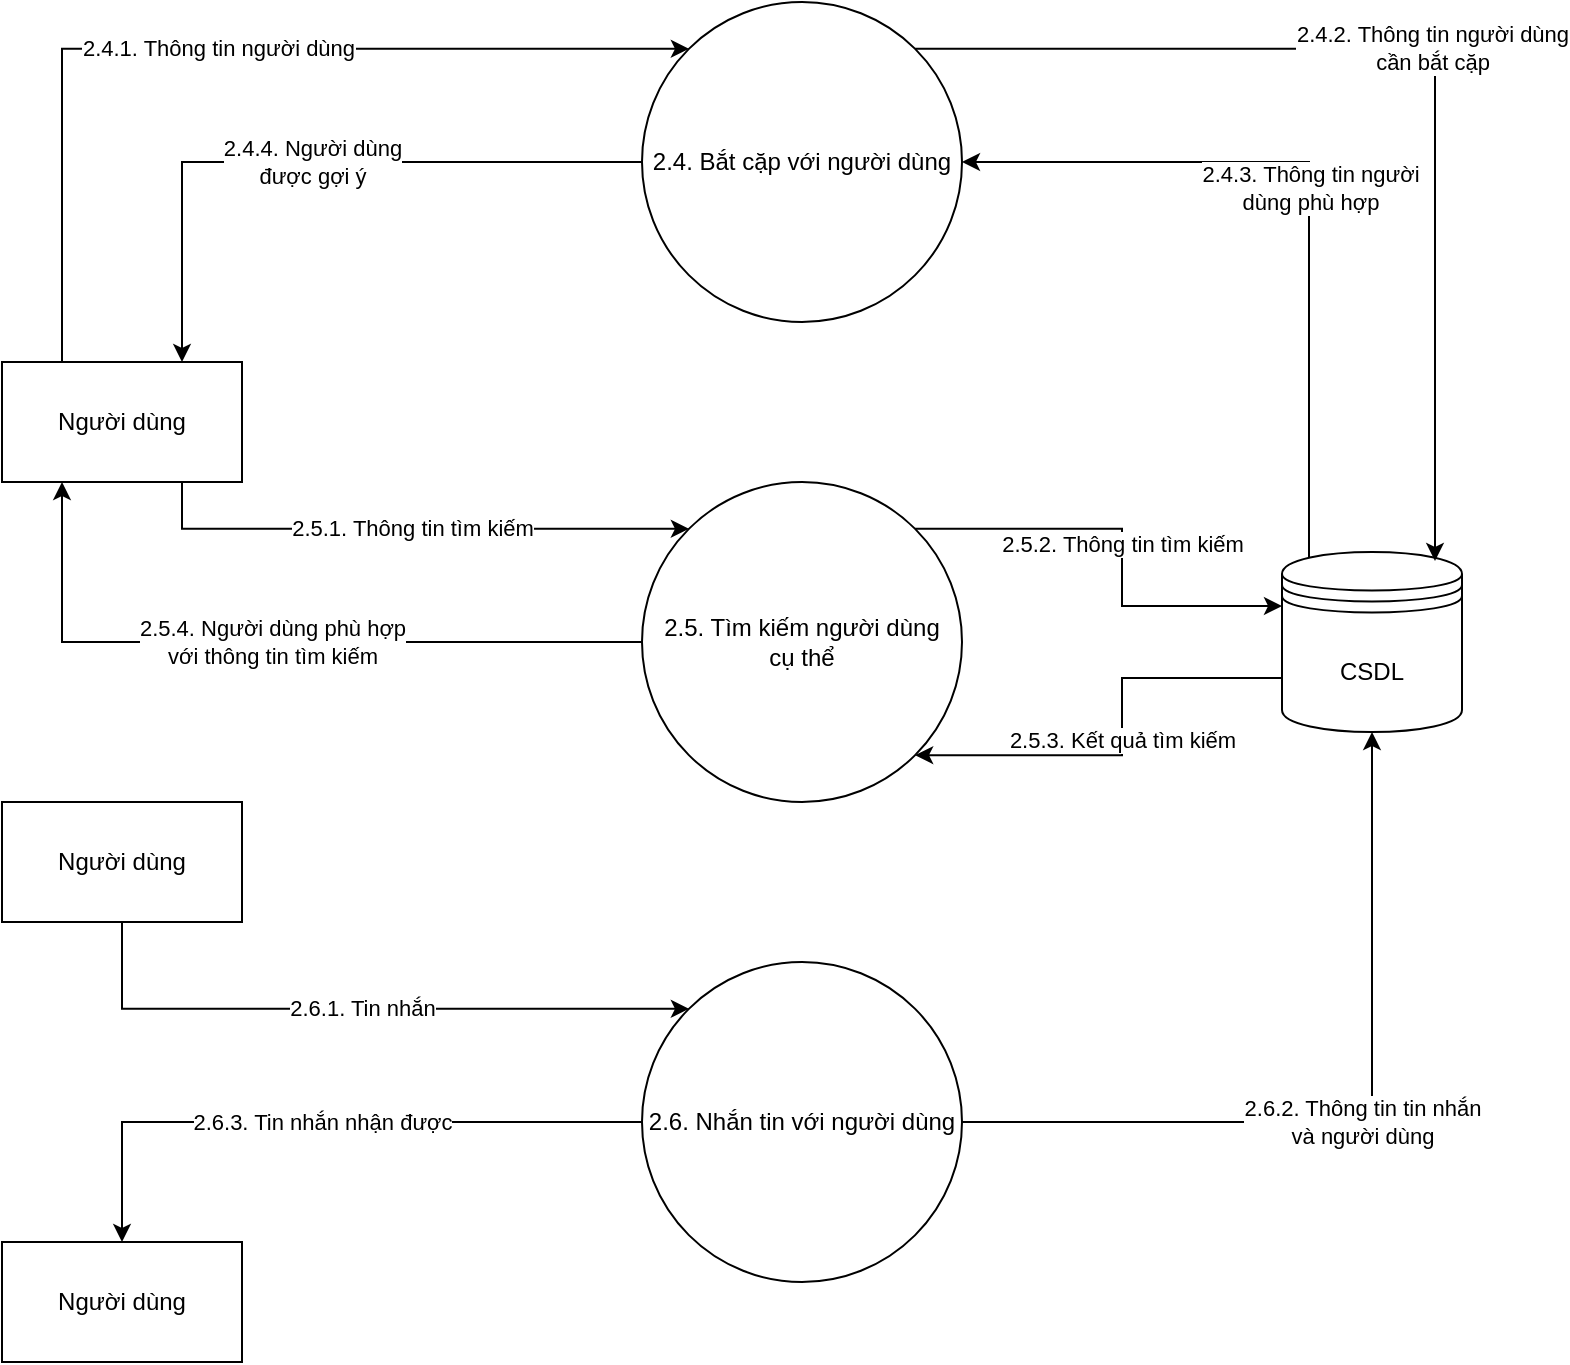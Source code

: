 <mxfile version="13.7.3" type="device"><diagram id="eOR5_-srcEoRwRIAMjtT" name="Page-1"><mxGraphModel dx="1086" dy="846" grid="1" gridSize="10" guides="1" tooltips="1" connect="1" arrows="1" fold="1" page="1" pageScale="1" pageWidth="850" pageHeight="1100" math="0" shadow="0"><root><mxCell id="0"/><mxCell id="1" parent="0"/><mxCell id="t-3Ix7KAdUIt1l8EwuDB-1" value="2.4.1. Thông tin người dùng" style="edgeStyle=orthogonalEdgeStyle;rounded=0;orthogonalLoop=1;jettySize=auto;html=1;exitX=0.25;exitY=0;exitDx=0;exitDy=0;entryX=0;entryY=0;entryDx=0;entryDy=0;" parent="1" source="zBEoTxyViTNBASUnuy_S-3" target="gHyEkzWjm9c6jiLPOtMP-1" edge="1"><mxGeometry relative="1" as="geometry"><Array as="points"><mxPoint x="70" y="63"/></Array></mxGeometry></mxCell><mxCell id="Ko9Z9SMajQo-_g5i3gSx-1" value="2.5.1. Thông tin tìm kiếm" style="edgeStyle=orthogonalEdgeStyle;rounded=0;orthogonalLoop=1;jettySize=auto;html=1;exitX=0.75;exitY=1;exitDx=0;exitDy=0;entryX=0;entryY=0;entryDx=0;entryDy=0;" parent="1" source="zBEoTxyViTNBASUnuy_S-3" target="zBEoTxyViTNBASUnuy_S-10" edge="1"><mxGeometry relative="1" as="geometry"/></mxCell><mxCell id="zBEoTxyViTNBASUnuy_S-3" value="Người dùng" style="rounded=0;whiteSpace=wrap;html=1;" parent="1" vertex="1"><mxGeometry x="40" y="220" width="120" height="60" as="geometry"/></mxCell><mxCell id="t-3Ix7KAdUIt1l8EwuDB-3" value="2.4.3. Thông tin người&lt;br&gt;dùng phù hợp" style="edgeStyle=orthogonalEdgeStyle;rounded=0;orthogonalLoop=1;jettySize=auto;html=1;exitX=0.15;exitY=0.05;exitDx=0;exitDy=0;exitPerimeter=0;entryX=1;entryY=0.5;entryDx=0;entryDy=0;" parent="1" source="zBEoTxyViTNBASUnuy_S-7" target="gHyEkzWjm9c6jiLPOtMP-1" edge="1"><mxGeometry relative="1" as="geometry"><Array as="points"><mxPoint x="694" y="120"/></Array></mxGeometry></mxCell><mxCell id="Ko9Z9SMajQo-_g5i3gSx-6" value="2.5.3. Kết quả tìm kiếm" style="edgeStyle=orthogonalEdgeStyle;rounded=0;orthogonalLoop=1;jettySize=auto;html=1;exitX=0;exitY=0.7;exitDx=0;exitDy=0;entryX=1;entryY=1;entryDx=0;entryDy=0;" parent="1" source="zBEoTxyViTNBASUnuy_S-7" target="zBEoTxyViTNBASUnuy_S-10" edge="1"><mxGeometry relative="1" as="geometry"/></mxCell><mxCell id="zBEoTxyViTNBASUnuy_S-7" value="CSDL" style="shape=datastore;whiteSpace=wrap;html=1;" parent="1" vertex="1"><mxGeometry x="680" y="315" width="90" height="90" as="geometry"/></mxCell><mxCell id="Ko9Z9SMajQo-_g5i3gSx-5" value="2.5.2. Thông tin tìm kiếm" style="edgeStyle=orthogonalEdgeStyle;rounded=0;orthogonalLoop=1;jettySize=auto;html=1;exitX=1;exitY=0;exitDx=0;exitDy=0;entryX=0;entryY=0.3;entryDx=0;entryDy=0;" parent="1" source="zBEoTxyViTNBASUnuy_S-10" target="zBEoTxyViTNBASUnuy_S-7" edge="1"><mxGeometry relative="1" as="geometry"/></mxCell><mxCell id="Ko9Z9SMajQo-_g5i3gSx-10" value="2.5.4. Người dùng phù hợp&lt;br&gt;với thông tin tìm kiếm" style="edgeStyle=orthogonalEdgeStyle;rounded=0;orthogonalLoop=1;jettySize=auto;html=1;exitX=0;exitY=0.5;exitDx=0;exitDy=0;entryX=0.25;entryY=1;entryDx=0;entryDy=0;" parent="1" source="zBEoTxyViTNBASUnuy_S-10" target="zBEoTxyViTNBASUnuy_S-3" edge="1"><mxGeometry relative="1" as="geometry"/></mxCell><mxCell id="zBEoTxyViTNBASUnuy_S-10" value="2.5. Tìm kiếm người dùng&lt;br&gt;cụ thể" style="ellipse;whiteSpace=wrap;html=1;aspect=fixed;" parent="1" vertex="1"><mxGeometry x="360" y="280" width="160" height="160" as="geometry"/></mxCell><mxCell id="t-3Ix7KAdUIt1l8EwuDB-2" value="2.4.2. Thông tin người dùng&lt;br&gt;cần bắt cặp" style="edgeStyle=orthogonalEdgeStyle;rounded=0;orthogonalLoop=1;jettySize=auto;html=1;exitX=1;exitY=0;exitDx=0;exitDy=0;entryX=0.85;entryY=0.05;entryDx=0;entryDy=0;entryPerimeter=0;" parent="1" source="gHyEkzWjm9c6jiLPOtMP-1" target="zBEoTxyViTNBASUnuy_S-7" edge="1"><mxGeometry relative="1" as="geometry"/></mxCell><mxCell id="t-3Ix7KAdUIt1l8EwuDB-4" value="2.4.4. Người dùng&lt;br&gt;được gợi ý" style="edgeStyle=orthogonalEdgeStyle;rounded=0;orthogonalLoop=1;jettySize=auto;html=1;exitX=0;exitY=0.5;exitDx=0;exitDy=0;entryX=0.75;entryY=0;entryDx=0;entryDy=0;" parent="1" source="gHyEkzWjm9c6jiLPOtMP-1" target="zBEoTxyViTNBASUnuy_S-3" edge="1"><mxGeometry relative="1" as="geometry"/></mxCell><mxCell id="gHyEkzWjm9c6jiLPOtMP-1" value="2.4. Bắt cặp với người dùng" style="ellipse;whiteSpace=wrap;html=1;aspect=fixed;" parent="1" vertex="1"><mxGeometry x="360" y="40" width="160" height="160" as="geometry"/></mxCell><mxCell id="Ko9Z9SMajQo-_g5i3gSx-7" value="2.6.2. Thông tin tin nhắn&lt;br&gt;và người dùng" style="edgeStyle=orthogonalEdgeStyle;rounded=0;orthogonalLoop=1;jettySize=auto;html=1;exitX=1;exitY=0.5;exitDx=0;exitDy=0;entryX=0.5;entryY=1;entryDx=0;entryDy=0;" parent="1" source="gHyEkzWjm9c6jiLPOtMP-2" target="zBEoTxyViTNBASUnuy_S-7" edge="1"><mxGeometry relative="1" as="geometry"/></mxCell><mxCell id="BeteSrX2ZeOFd_AWiEyX-2" value="2.6.3. Tin nhắn nhận được" style="edgeStyle=orthogonalEdgeStyle;rounded=0;orthogonalLoop=1;jettySize=auto;html=1;exitX=0;exitY=0.5;exitDx=0;exitDy=0;entryX=0.5;entryY=0;entryDx=0;entryDy=0;" edge="1" parent="1" source="gHyEkzWjm9c6jiLPOtMP-2" target="BeteSrX2ZeOFd_AWiEyX-1"><mxGeometry relative="1" as="geometry"/></mxCell><mxCell id="gHyEkzWjm9c6jiLPOtMP-2" value="2.6. Nhắn tin với người dùng" style="ellipse;whiteSpace=wrap;html=1;aspect=fixed;" parent="1" vertex="1"><mxGeometry x="360" y="520" width="160" height="160" as="geometry"/></mxCell><mxCell id="Ko9Z9SMajQo-_g5i3gSx-9" value="2.6.1. Tin nhắn" style="edgeStyle=orthogonalEdgeStyle;rounded=0;orthogonalLoop=1;jettySize=auto;html=1;exitX=0.5;exitY=1;exitDx=0;exitDy=0;entryX=0;entryY=0;entryDx=0;entryDy=0;" parent="1" source="gHyEkzWjm9c6jiLPOtMP-3" target="gHyEkzWjm9c6jiLPOtMP-2" edge="1"><mxGeometry relative="1" as="geometry"><Array as="points"><mxPoint x="100" y="543"/></Array></mxGeometry></mxCell><mxCell id="gHyEkzWjm9c6jiLPOtMP-3" value="Người dùng" style="rounded=0;whiteSpace=wrap;html=1;" parent="1" vertex="1"><mxGeometry x="40" y="440" width="120" height="60" as="geometry"/></mxCell><mxCell id="BeteSrX2ZeOFd_AWiEyX-1" value="Người dùng" style="rounded=0;whiteSpace=wrap;html=1;" vertex="1" parent="1"><mxGeometry x="40" y="660" width="120" height="60" as="geometry"/></mxCell></root></mxGraphModel></diagram></mxfile>